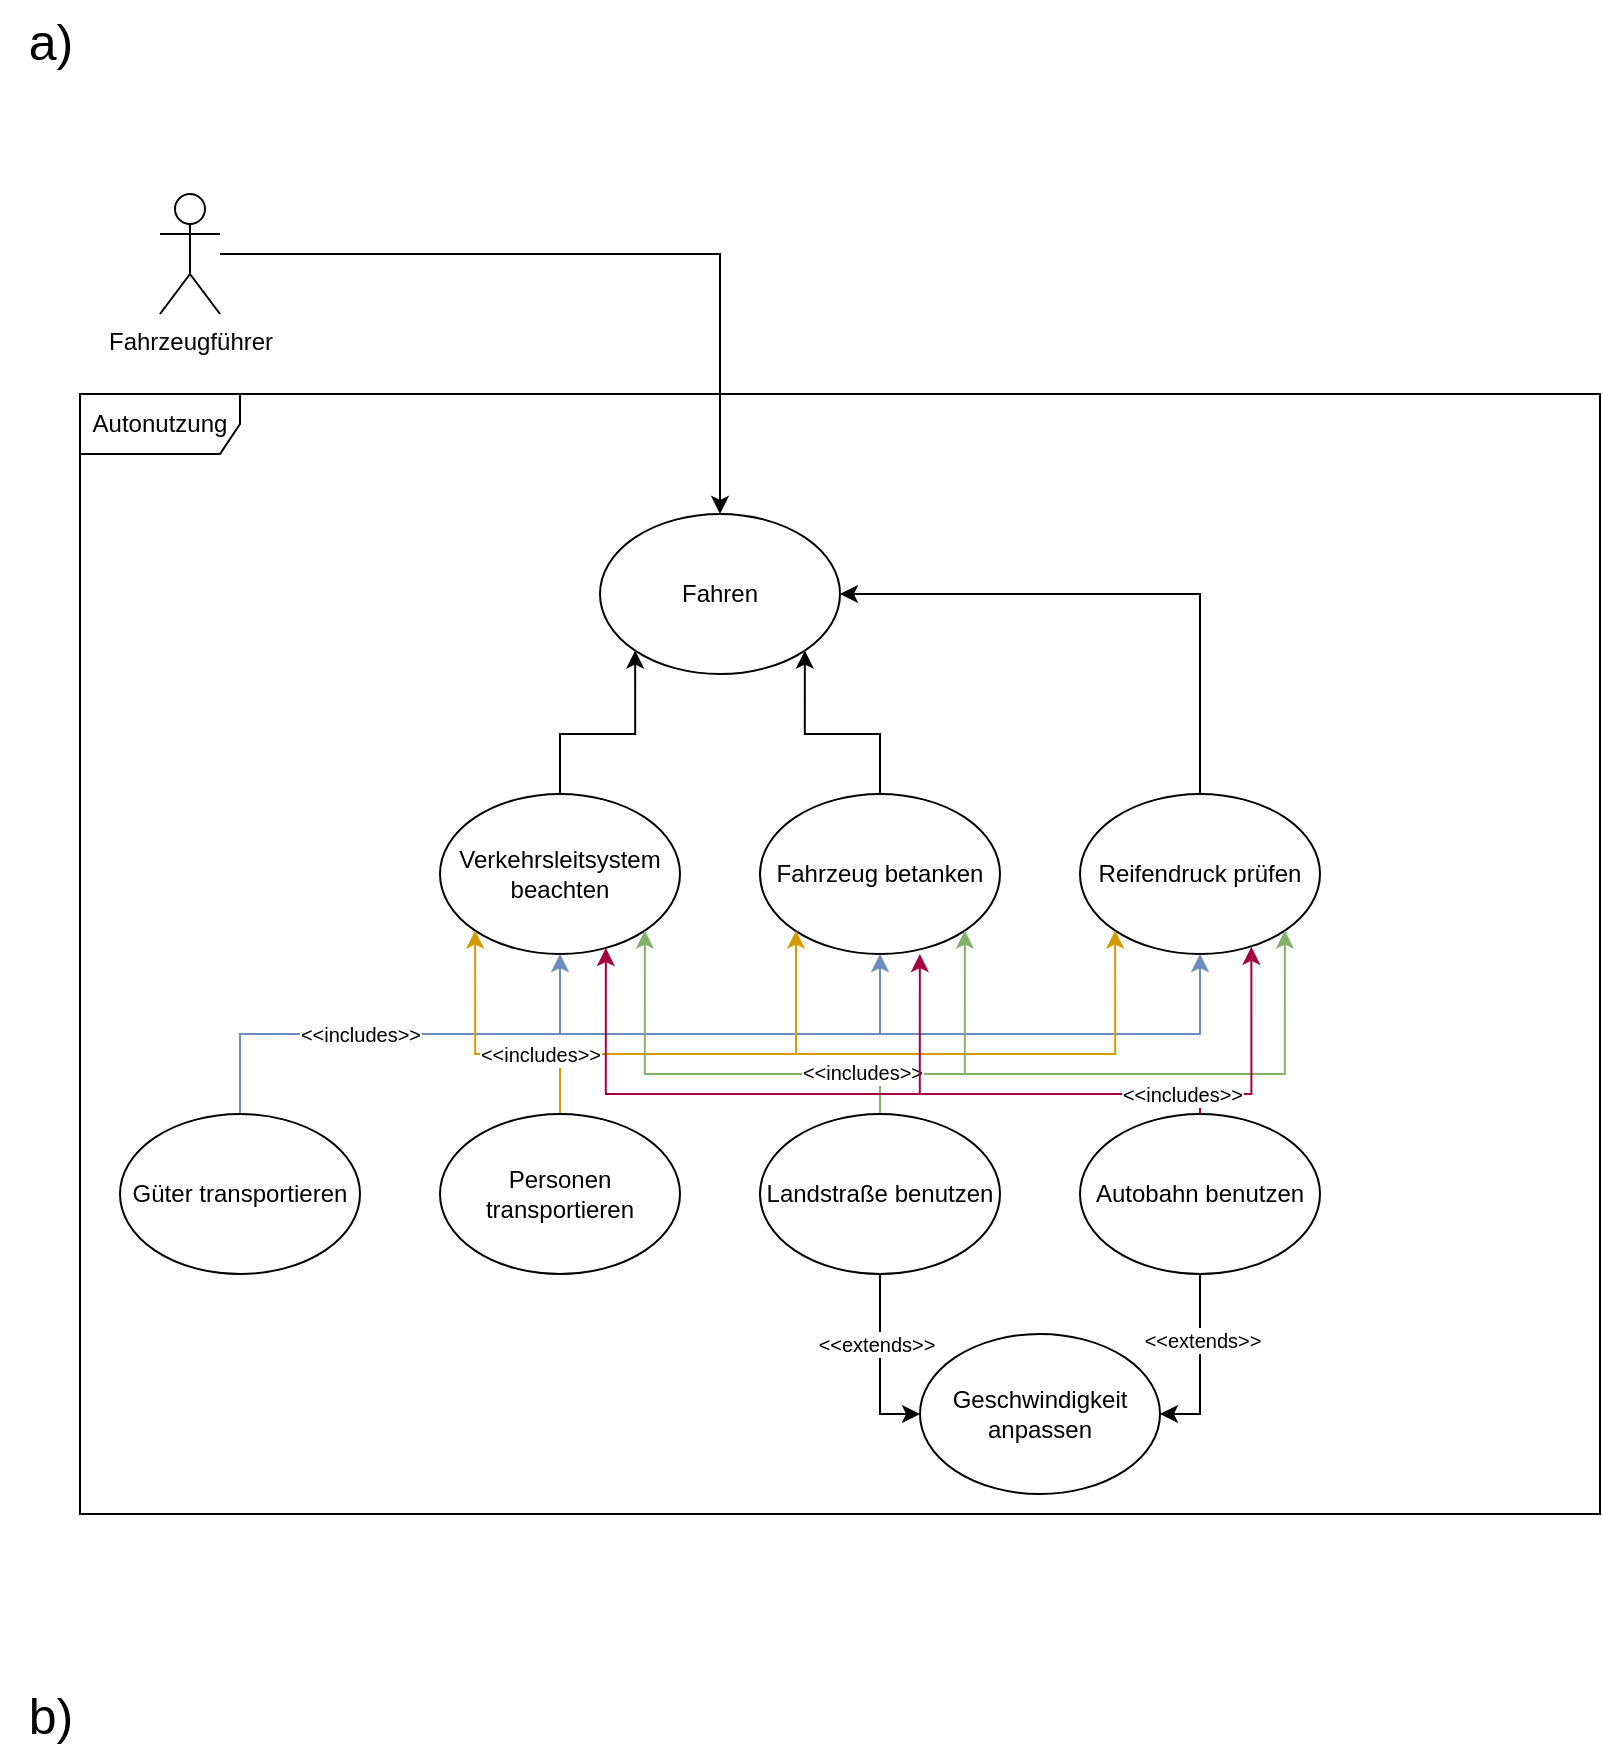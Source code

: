 <mxfile version="23.1.5" type="github">
  <diagram name="Seite-1" id="Nl9usoqz95ofldMCD9oy">
    <mxGraphModel dx="1534" dy="831" grid="1" gridSize="10" guides="1" tooltips="1" connect="1" arrows="1" fold="1" page="1" pageScale="1" pageWidth="827" pageHeight="1169" math="0" shadow="0">
      <root>
        <mxCell id="0" />
        <mxCell id="1" parent="0" />
        <mxCell id="C-fvTD6KyylK5w_YxrY3-1" value="Autonutzung" style="shape=umlFrame;whiteSpace=wrap;html=1;pointerEvents=0;width=80;height=30;" vertex="1" parent="1">
          <mxGeometry x="40" y="240" width="760" height="560" as="geometry" />
        </mxCell>
        <mxCell id="C-fvTD6KyylK5w_YxrY3-14" style="edgeStyle=orthogonalEdgeStyle;rounded=0;orthogonalLoop=1;jettySize=auto;html=1;entryX=0.5;entryY=0;entryDx=0;entryDy=0;" edge="1" parent="1" source="C-fvTD6KyylK5w_YxrY3-2" target="C-fvTD6KyylK5w_YxrY3-6">
          <mxGeometry relative="1" as="geometry" />
        </mxCell>
        <mxCell id="C-fvTD6KyylK5w_YxrY3-2" value="Fahrzeugführer" style="shape=umlActor;verticalLabelPosition=bottom;verticalAlign=top;html=1;outlineConnect=0;" vertex="1" parent="1">
          <mxGeometry x="80" y="140" width="30" height="60" as="geometry" />
        </mxCell>
        <mxCell id="C-fvTD6KyylK5w_YxrY3-18" style="edgeStyle=orthogonalEdgeStyle;rounded=0;orthogonalLoop=1;jettySize=auto;html=1;entryX=1;entryY=1;entryDx=0;entryDy=0;" edge="1" parent="1" source="C-fvTD6KyylK5w_YxrY3-5" target="C-fvTD6KyylK5w_YxrY3-6">
          <mxGeometry relative="1" as="geometry" />
        </mxCell>
        <mxCell id="C-fvTD6KyylK5w_YxrY3-5" value="Fahrzeug betanken" style="ellipse;whiteSpace=wrap;html=1;" vertex="1" parent="1">
          <mxGeometry x="380" y="440" width="120" height="80" as="geometry" />
        </mxCell>
        <mxCell id="C-fvTD6KyylK5w_YxrY3-6" value="Fahren" style="ellipse;whiteSpace=wrap;html=1;" vertex="1" parent="1">
          <mxGeometry x="300" y="300" width="120" height="80" as="geometry" />
        </mxCell>
        <mxCell id="C-fvTD6KyylK5w_YxrY3-17" style="edgeStyle=orthogonalEdgeStyle;rounded=0;orthogonalLoop=1;jettySize=auto;html=1;entryX=0;entryY=1;entryDx=0;entryDy=0;" edge="1" parent="1" source="C-fvTD6KyylK5w_YxrY3-7" target="C-fvTD6KyylK5w_YxrY3-6">
          <mxGeometry relative="1" as="geometry" />
        </mxCell>
        <mxCell id="C-fvTD6KyylK5w_YxrY3-7" value="Verkehrsleitsystem beachten" style="ellipse;whiteSpace=wrap;html=1;" vertex="1" parent="1">
          <mxGeometry x="220" y="440" width="120" height="80" as="geometry" />
        </mxCell>
        <mxCell id="C-fvTD6KyylK5w_YxrY3-19" style="edgeStyle=orthogonalEdgeStyle;rounded=0;orthogonalLoop=1;jettySize=auto;html=1;entryX=1;entryY=0.5;entryDx=0;entryDy=0;exitX=0.5;exitY=0;exitDx=0;exitDy=0;" edge="1" parent="1" source="C-fvTD6KyylK5w_YxrY3-8" target="C-fvTD6KyylK5w_YxrY3-6">
          <mxGeometry relative="1" as="geometry" />
        </mxCell>
        <mxCell id="C-fvTD6KyylK5w_YxrY3-8" value="Reifendruck prüfen" style="ellipse;whiteSpace=wrap;html=1;" vertex="1" parent="1">
          <mxGeometry x="540" y="440" width="120" height="80" as="geometry" />
        </mxCell>
        <mxCell id="C-fvTD6KyylK5w_YxrY3-21" style="edgeStyle=orthogonalEdgeStyle;rounded=0;orthogonalLoop=1;jettySize=auto;html=1;entryX=0.5;entryY=1;entryDx=0;entryDy=0;exitX=0.5;exitY=0;exitDx=0;exitDy=0;fillColor=#dae8fc;strokeColor=#6c8ebf;" edge="1" parent="1" source="C-fvTD6KyylK5w_YxrY3-9" target="C-fvTD6KyylK5w_YxrY3-7">
          <mxGeometry relative="1" as="geometry" />
        </mxCell>
        <mxCell id="C-fvTD6KyylK5w_YxrY3-22" style="edgeStyle=orthogonalEdgeStyle;rounded=0;orthogonalLoop=1;jettySize=auto;html=1;entryX=0.5;entryY=1;entryDx=0;entryDy=0;exitX=0.5;exitY=0;exitDx=0;exitDy=0;fillColor=#dae8fc;strokeColor=#6c8ebf;" edge="1" parent="1" source="C-fvTD6KyylK5w_YxrY3-9" target="C-fvTD6KyylK5w_YxrY3-5">
          <mxGeometry relative="1" as="geometry" />
        </mxCell>
        <mxCell id="C-fvTD6KyylK5w_YxrY3-23" style="edgeStyle=orthogonalEdgeStyle;rounded=0;orthogonalLoop=1;jettySize=auto;html=1;entryX=0.5;entryY=1;entryDx=0;entryDy=0;exitX=0.5;exitY=0;exitDx=0;exitDy=0;fillColor=#dae8fc;strokeColor=#6c8ebf;" edge="1" parent="1" source="C-fvTD6KyylK5w_YxrY3-9" target="C-fvTD6KyylK5w_YxrY3-8">
          <mxGeometry relative="1" as="geometry" />
        </mxCell>
        <mxCell id="C-fvTD6KyylK5w_YxrY3-24" value="&lt;font style=&quot;font-size: 10px;&quot;&gt;&amp;lt;&amp;lt;includes&amp;gt;&amp;gt;&lt;/font&gt;" style="edgeLabel;html=1;align=center;verticalAlign=middle;resizable=0;points=[];" vertex="1" connectable="0" parent="C-fvTD6KyylK5w_YxrY3-23">
          <mxGeometry x="-0.857" y="1" relative="1" as="geometry">
            <mxPoint x="60" y="1" as="offset" />
          </mxGeometry>
        </mxCell>
        <mxCell id="C-fvTD6KyylK5w_YxrY3-9" value="Güter transportieren" style="ellipse;whiteSpace=wrap;html=1;" vertex="1" parent="1">
          <mxGeometry x="60" y="600" width="120" height="80" as="geometry" />
        </mxCell>
        <mxCell id="C-fvTD6KyylK5w_YxrY3-26" style="edgeStyle=orthogonalEdgeStyle;rounded=0;orthogonalLoop=1;jettySize=auto;html=1;entryX=0;entryY=1;entryDx=0;entryDy=0;fillColor=#ffe6cc;strokeColor=#d79b00;" edge="1" parent="1" source="C-fvTD6KyylK5w_YxrY3-10" target="C-fvTD6KyylK5w_YxrY3-7">
          <mxGeometry relative="1" as="geometry">
            <Array as="points">
              <mxPoint x="280" y="570" />
              <mxPoint x="238" y="570" />
            </Array>
          </mxGeometry>
        </mxCell>
        <mxCell id="C-fvTD6KyylK5w_YxrY3-28" style="edgeStyle=orthogonalEdgeStyle;rounded=0;orthogonalLoop=1;jettySize=auto;html=1;entryX=0;entryY=1;entryDx=0;entryDy=0;exitX=0.5;exitY=0;exitDx=0;exitDy=0;fillColor=#ffe6cc;strokeColor=#d79b00;" edge="1" parent="1" source="C-fvTD6KyylK5w_YxrY3-10" target="C-fvTD6KyylK5w_YxrY3-5">
          <mxGeometry relative="1" as="geometry">
            <Array as="points">
              <mxPoint x="280" y="570" />
              <mxPoint x="398" y="570" />
              <mxPoint x="398" y="508" />
            </Array>
          </mxGeometry>
        </mxCell>
        <mxCell id="C-fvTD6KyylK5w_YxrY3-29" style="edgeStyle=orthogonalEdgeStyle;rounded=0;orthogonalLoop=1;jettySize=auto;html=1;entryX=0;entryY=1;entryDx=0;entryDy=0;exitX=0.5;exitY=0;exitDx=0;exitDy=0;fillColor=#ffe6cc;strokeColor=#d79b00;" edge="1" parent="1" source="C-fvTD6KyylK5w_YxrY3-10" target="C-fvTD6KyylK5w_YxrY3-8">
          <mxGeometry relative="1" as="geometry">
            <Array as="points">
              <mxPoint x="280" y="570" />
              <mxPoint x="558" y="570" />
            </Array>
          </mxGeometry>
        </mxCell>
        <mxCell id="C-fvTD6KyylK5w_YxrY3-36" value="&lt;font style=&quot;font-size: 10px;&quot;&gt;&amp;lt;&amp;lt;includes&amp;gt;&amp;gt;&lt;/font&gt;" style="edgeLabel;html=1;align=center;verticalAlign=middle;resizable=0;points=[];" vertex="1" connectable="0" parent="C-fvTD6KyylK5w_YxrY3-29">
          <mxGeometry x="-0.917" relative="1" as="geometry">
            <mxPoint x="-10" y="-15" as="offset" />
          </mxGeometry>
        </mxCell>
        <mxCell id="C-fvTD6KyylK5w_YxrY3-10" value="Personen transportieren" style="ellipse;whiteSpace=wrap;html=1;" vertex="1" parent="1">
          <mxGeometry x="220" y="600" width="120" height="80" as="geometry" />
        </mxCell>
        <mxCell id="C-fvTD6KyylK5w_YxrY3-30" style="edgeStyle=orthogonalEdgeStyle;rounded=0;orthogonalLoop=1;jettySize=auto;html=1;entryX=1;entryY=1;entryDx=0;entryDy=0;fillColor=#d5e8d4;strokeColor=#82b366;" edge="1" parent="1" source="C-fvTD6KyylK5w_YxrY3-11" target="C-fvTD6KyylK5w_YxrY3-5">
          <mxGeometry relative="1" as="geometry">
            <Array as="points">
              <mxPoint x="440" y="580" />
              <mxPoint x="482" y="580" />
            </Array>
          </mxGeometry>
        </mxCell>
        <mxCell id="C-fvTD6KyylK5w_YxrY3-31" style="edgeStyle=orthogonalEdgeStyle;rounded=0;orthogonalLoop=1;jettySize=auto;html=1;entryX=1;entryY=1;entryDx=0;entryDy=0;exitX=0.5;exitY=0;exitDx=0;exitDy=0;fillColor=#d5e8d4;strokeColor=#82b366;" edge="1" parent="1" source="C-fvTD6KyylK5w_YxrY3-11" target="C-fvTD6KyylK5w_YxrY3-7">
          <mxGeometry relative="1" as="geometry">
            <Array as="points">
              <mxPoint x="440" y="580" />
              <mxPoint x="322" y="580" />
            </Array>
          </mxGeometry>
        </mxCell>
        <mxCell id="C-fvTD6KyylK5w_YxrY3-32" style="edgeStyle=orthogonalEdgeStyle;rounded=0;orthogonalLoop=1;jettySize=auto;html=1;entryX=1;entryY=1;entryDx=0;entryDy=0;exitX=0.5;exitY=0;exitDx=0;exitDy=0;fillColor=#d5e8d4;strokeColor=#82b366;" edge="1" parent="1" source="C-fvTD6KyylK5w_YxrY3-11" target="C-fvTD6KyylK5w_YxrY3-8">
          <mxGeometry relative="1" as="geometry">
            <Array as="points">
              <mxPoint x="440" y="580" />
              <mxPoint x="642" y="580" />
            </Array>
          </mxGeometry>
        </mxCell>
        <mxCell id="C-fvTD6KyylK5w_YxrY3-38" value="&lt;font style=&quot;font-size: 10px;&quot;&gt;&amp;lt;&amp;lt;includes&amp;gt;&amp;gt;&lt;/font&gt;" style="edgeLabel;html=1;align=center;verticalAlign=middle;resizable=0;points=[];" vertex="1" connectable="0" parent="C-fvTD6KyylK5w_YxrY3-32">
          <mxGeometry x="-0.209" y="1" relative="1" as="geometry">
            <mxPoint x="-106" as="offset" />
          </mxGeometry>
        </mxCell>
        <mxCell id="C-fvTD6KyylK5w_YxrY3-41" style="edgeStyle=orthogonalEdgeStyle;rounded=0;orthogonalLoop=1;jettySize=auto;html=1;entryX=0;entryY=0.5;entryDx=0;entryDy=0;" edge="1" parent="1" source="C-fvTD6KyylK5w_YxrY3-11" target="C-fvTD6KyylK5w_YxrY3-13">
          <mxGeometry relative="1" as="geometry" />
        </mxCell>
        <mxCell id="C-fvTD6KyylK5w_YxrY3-43" value="&lt;font style=&quot;font-size: 10px;&quot;&gt;&amp;lt;&amp;lt;extends&amp;gt;&amp;gt;&lt;/font&gt;" style="edgeLabel;html=1;align=center;verticalAlign=middle;resizable=0;points=[];" vertex="1" connectable="0" parent="C-fvTD6KyylK5w_YxrY3-41">
          <mxGeometry x="-0.232" y="-2" relative="1" as="geometry">
            <mxPoint as="offset" />
          </mxGeometry>
        </mxCell>
        <mxCell id="C-fvTD6KyylK5w_YxrY3-11" value="Landstraße benutzen" style="ellipse;whiteSpace=wrap;html=1;" vertex="1" parent="1">
          <mxGeometry x="380" y="600" width="120" height="80" as="geometry" />
        </mxCell>
        <mxCell id="C-fvTD6KyylK5w_YxrY3-42" style="edgeStyle=orthogonalEdgeStyle;rounded=0;orthogonalLoop=1;jettySize=auto;html=1;entryX=1;entryY=0.5;entryDx=0;entryDy=0;" edge="1" parent="1" source="C-fvTD6KyylK5w_YxrY3-12" target="C-fvTD6KyylK5w_YxrY3-13">
          <mxGeometry relative="1" as="geometry" />
        </mxCell>
        <mxCell id="C-fvTD6KyylK5w_YxrY3-44" value="&lt;font style=&quot;font-size: 10px;&quot;&gt;&amp;lt;&amp;lt;extends&amp;gt;&amp;gt;&lt;/font&gt;" style="edgeLabel;html=1;align=center;verticalAlign=middle;resizable=0;points=[];" vertex="1" connectable="0" parent="C-fvTD6KyylK5w_YxrY3-42">
          <mxGeometry x="-0.264" y="1" relative="1" as="geometry">
            <mxPoint as="offset" />
          </mxGeometry>
        </mxCell>
        <mxCell id="C-fvTD6KyylK5w_YxrY3-12" value="Autobahn benutzen" style="ellipse;whiteSpace=wrap;html=1;" vertex="1" parent="1">
          <mxGeometry x="540" y="600" width="120" height="80" as="geometry" />
        </mxCell>
        <mxCell id="C-fvTD6KyylK5w_YxrY3-13" value="Geschwindigkeit anpassen" style="ellipse;whiteSpace=wrap;html=1;" vertex="1" parent="1">
          <mxGeometry x="460" y="710" width="120" height="80" as="geometry" />
        </mxCell>
        <mxCell id="C-fvTD6KyylK5w_YxrY3-33" style="edgeStyle=orthogonalEdgeStyle;rounded=0;orthogonalLoop=1;jettySize=auto;html=1;entryX=0.714;entryY=0.955;entryDx=0;entryDy=0;entryPerimeter=0;fillColor=#d80073;strokeColor=#A50040;" edge="1" parent="1" source="C-fvTD6KyylK5w_YxrY3-12" target="C-fvTD6KyylK5w_YxrY3-8">
          <mxGeometry relative="1" as="geometry">
            <Array as="points">
              <mxPoint x="600" y="590" />
              <mxPoint x="626" y="590" />
            </Array>
          </mxGeometry>
        </mxCell>
        <mxCell id="C-fvTD6KyylK5w_YxrY3-34" style="edgeStyle=orthogonalEdgeStyle;rounded=0;orthogonalLoop=1;jettySize=auto;html=1;entryX=0.666;entryY=1;entryDx=0;entryDy=0;entryPerimeter=0;exitX=0.5;exitY=0;exitDx=0;exitDy=0;fillColor=#d80073;strokeColor=#A50040;" edge="1" parent="1" source="C-fvTD6KyylK5w_YxrY3-12" target="C-fvTD6KyylK5w_YxrY3-5">
          <mxGeometry relative="1" as="geometry">
            <Array as="points">
              <mxPoint x="600" y="590" />
              <mxPoint x="460" y="590" />
            </Array>
          </mxGeometry>
        </mxCell>
        <mxCell id="C-fvTD6KyylK5w_YxrY3-35" style="edgeStyle=orthogonalEdgeStyle;rounded=0;orthogonalLoop=1;jettySize=auto;html=1;entryX=0.691;entryY=0.963;entryDx=0;entryDy=0;entryPerimeter=0;fillColor=#d80073;strokeColor=#A50040;" edge="1" parent="1" target="C-fvTD6KyylK5w_YxrY3-7">
          <mxGeometry relative="1" as="geometry">
            <mxPoint x="600" y="600" as="sourcePoint" />
            <Array as="points">
              <mxPoint x="600" y="590" />
              <mxPoint x="303" y="590" />
            </Array>
          </mxGeometry>
        </mxCell>
        <mxCell id="C-fvTD6KyylK5w_YxrY3-37" value="&lt;font style=&quot;font-size: 10px;&quot;&gt;&amp;lt;&amp;lt;includes&amp;gt;&amp;gt;&lt;/font&gt;" style="edgeLabel;html=1;align=center;verticalAlign=middle;resizable=0;points=[];" vertex="1" connectable="0" parent="C-fvTD6KyylK5w_YxrY3-35">
          <mxGeometry x="0.193" relative="1" as="geometry">
            <mxPoint x="207" as="offset" />
          </mxGeometry>
        </mxCell>
        <mxCell id="C-fvTD6KyylK5w_YxrY3-45" value="&lt;font style=&quot;font-size: 25px;&quot;&gt;a)&lt;/font&gt;" style="text;html=1;align=center;verticalAlign=middle;resizable=0;points=[];autosize=1;strokeColor=none;fillColor=none;" vertex="1" parent="1">
          <mxGeometry y="43" width="50" height="40" as="geometry" />
        </mxCell>
        <mxCell id="C-fvTD6KyylK5w_YxrY3-46" value="&lt;font style=&quot;font-size: 25px;&quot;&gt;b)&lt;/font&gt;" style="text;html=1;align=center;verticalAlign=middle;resizable=0;points=[];autosize=1;strokeColor=none;fillColor=none;" vertex="1" parent="1">
          <mxGeometry y="880" width="50" height="40" as="geometry" />
        </mxCell>
      </root>
    </mxGraphModel>
  </diagram>
</mxfile>
